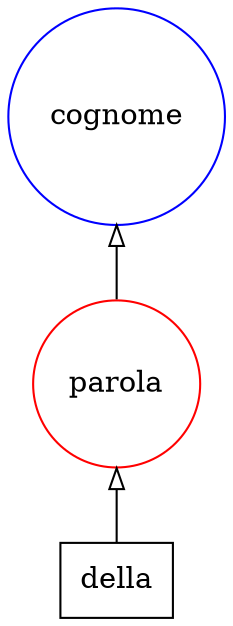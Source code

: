 digraph {
   rankdir=BT;
   edge [arrowhead=empty];

   subgraph {
      rank="source";
      edge [arrowhead=normal];
      node [shape=box];
      t109 [label="della"];
   }

   subgraph {
      rank="same";
      node [color=red,shape=circle];
      tag84 [label=parola]; 
   }

   subgraph {
      rank="same";
      node [color=blue,shape=circle];
      tag211 [label=cognome]; 
   }

   subgraph {
      rank="same";
      node [color=green,shape=circle];
   }

   subgraph {
      rank="same";
      node [color=orange,shape=circle];
   }
   tag84 -> tag211;
   t109 -> tag84;
}